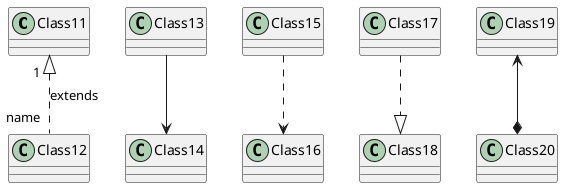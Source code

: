 @startuml
Class11 "1  " <|.. "name " Class12: extends
Class13 --> Class14
Class15 ..> Class16
Class17 ..|> Class18
Class19 <--* Class20
@enduml

@startuml
Class01 <|-- Class02
Class03 *-- Class04
Class05 o-- Class06
Class07 .. Class08
Class09 -- Class10
@enduml

@startuml
Class11 <|.. Class12
Class13 --> Class14
Class15 ..> Class16
Class17 ..|> Class18
Class19 <--* Class20
@enduml

@startuml
abstract        abstract
abstract class  "abstract class"
annotation      annotation
circle          circle
()              circle_short_form
class           class
diamond         diamond
<>              diamond_short_form
entity          entity
enum            enum
interface       interface
@enduml

@startuml

Class01 "1" *-- "many" Class02 : contains

Class03 o-- Class04 : aggregation

Class05 --> "1" Class06

@enduml

@startuml
class Car

Driver - Car : drives >
Car *- Wheel : have 4 >
Car -- Person : < owns

@enduml

@startuml
class Object << general >>
Object <|--- ArrayList

note top of Object : In java, every class\nextends this one.

note "This is a floating note" as N1
note "This note is connected\nto several objects." as N2
Object .. N2
N2 .. ArrayList

class Foo
note left: On last defined class

@enduml


